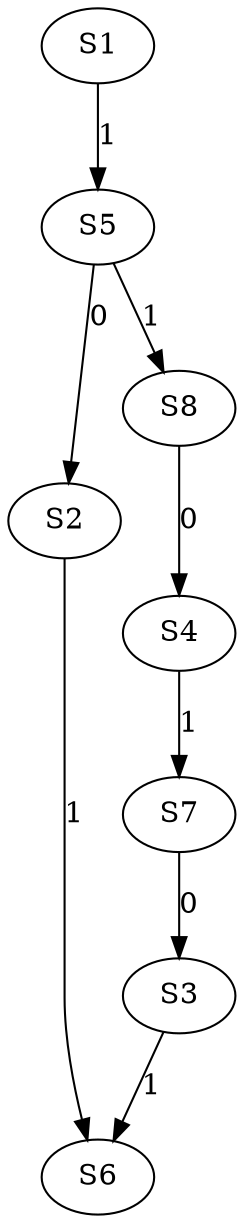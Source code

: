 strict digraph {
	S5 -> S2 [ label = 0 ];
	S7 -> S3 [ label = 0 ];
	S8 -> S4 [ label = 0 ];
	S1 -> S5 [ label = 1 ];
	S3 -> S6 [ label = 1 ];
	S4 -> S7 [ label = 1 ];
	S5 -> S8 [ label = 1 ];
	S2 -> S6 [ label = 1 ];
}